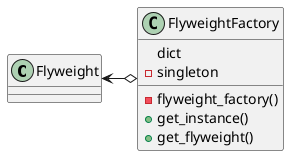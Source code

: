 @startuml

class Flyweight{
}

class FlyweightFactory{
  dict
  - singleton

  - flyweight_factory()
  + get_instance()
  + get_flyweight()
}

FlyweightFactory o-left-> Flyweight

@enduml
